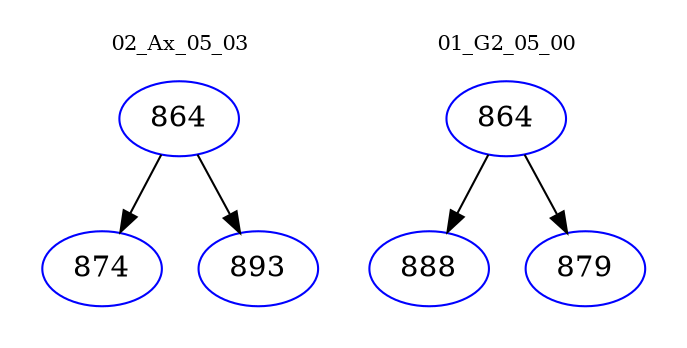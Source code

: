 digraph{
subgraph cluster_0 {
color = white
label = "02_Ax_05_03";
fontsize=10;
T0_864 [label="864", color="blue"]
T0_864 -> T0_874 [color="black"]
T0_874 [label="874", color="blue"]
T0_864 -> T0_893 [color="black"]
T0_893 [label="893", color="blue"]
}
subgraph cluster_1 {
color = white
label = "01_G2_05_00";
fontsize=10;
T1_864 [label="864", color="blue"]
T1_864 -> T1_888 [color="black"]
T1_888 [label="888", color="blue"]
T1_864 -> T1_879 [color="black"]
T1_879 [label="879", color="blue"]
}
}
